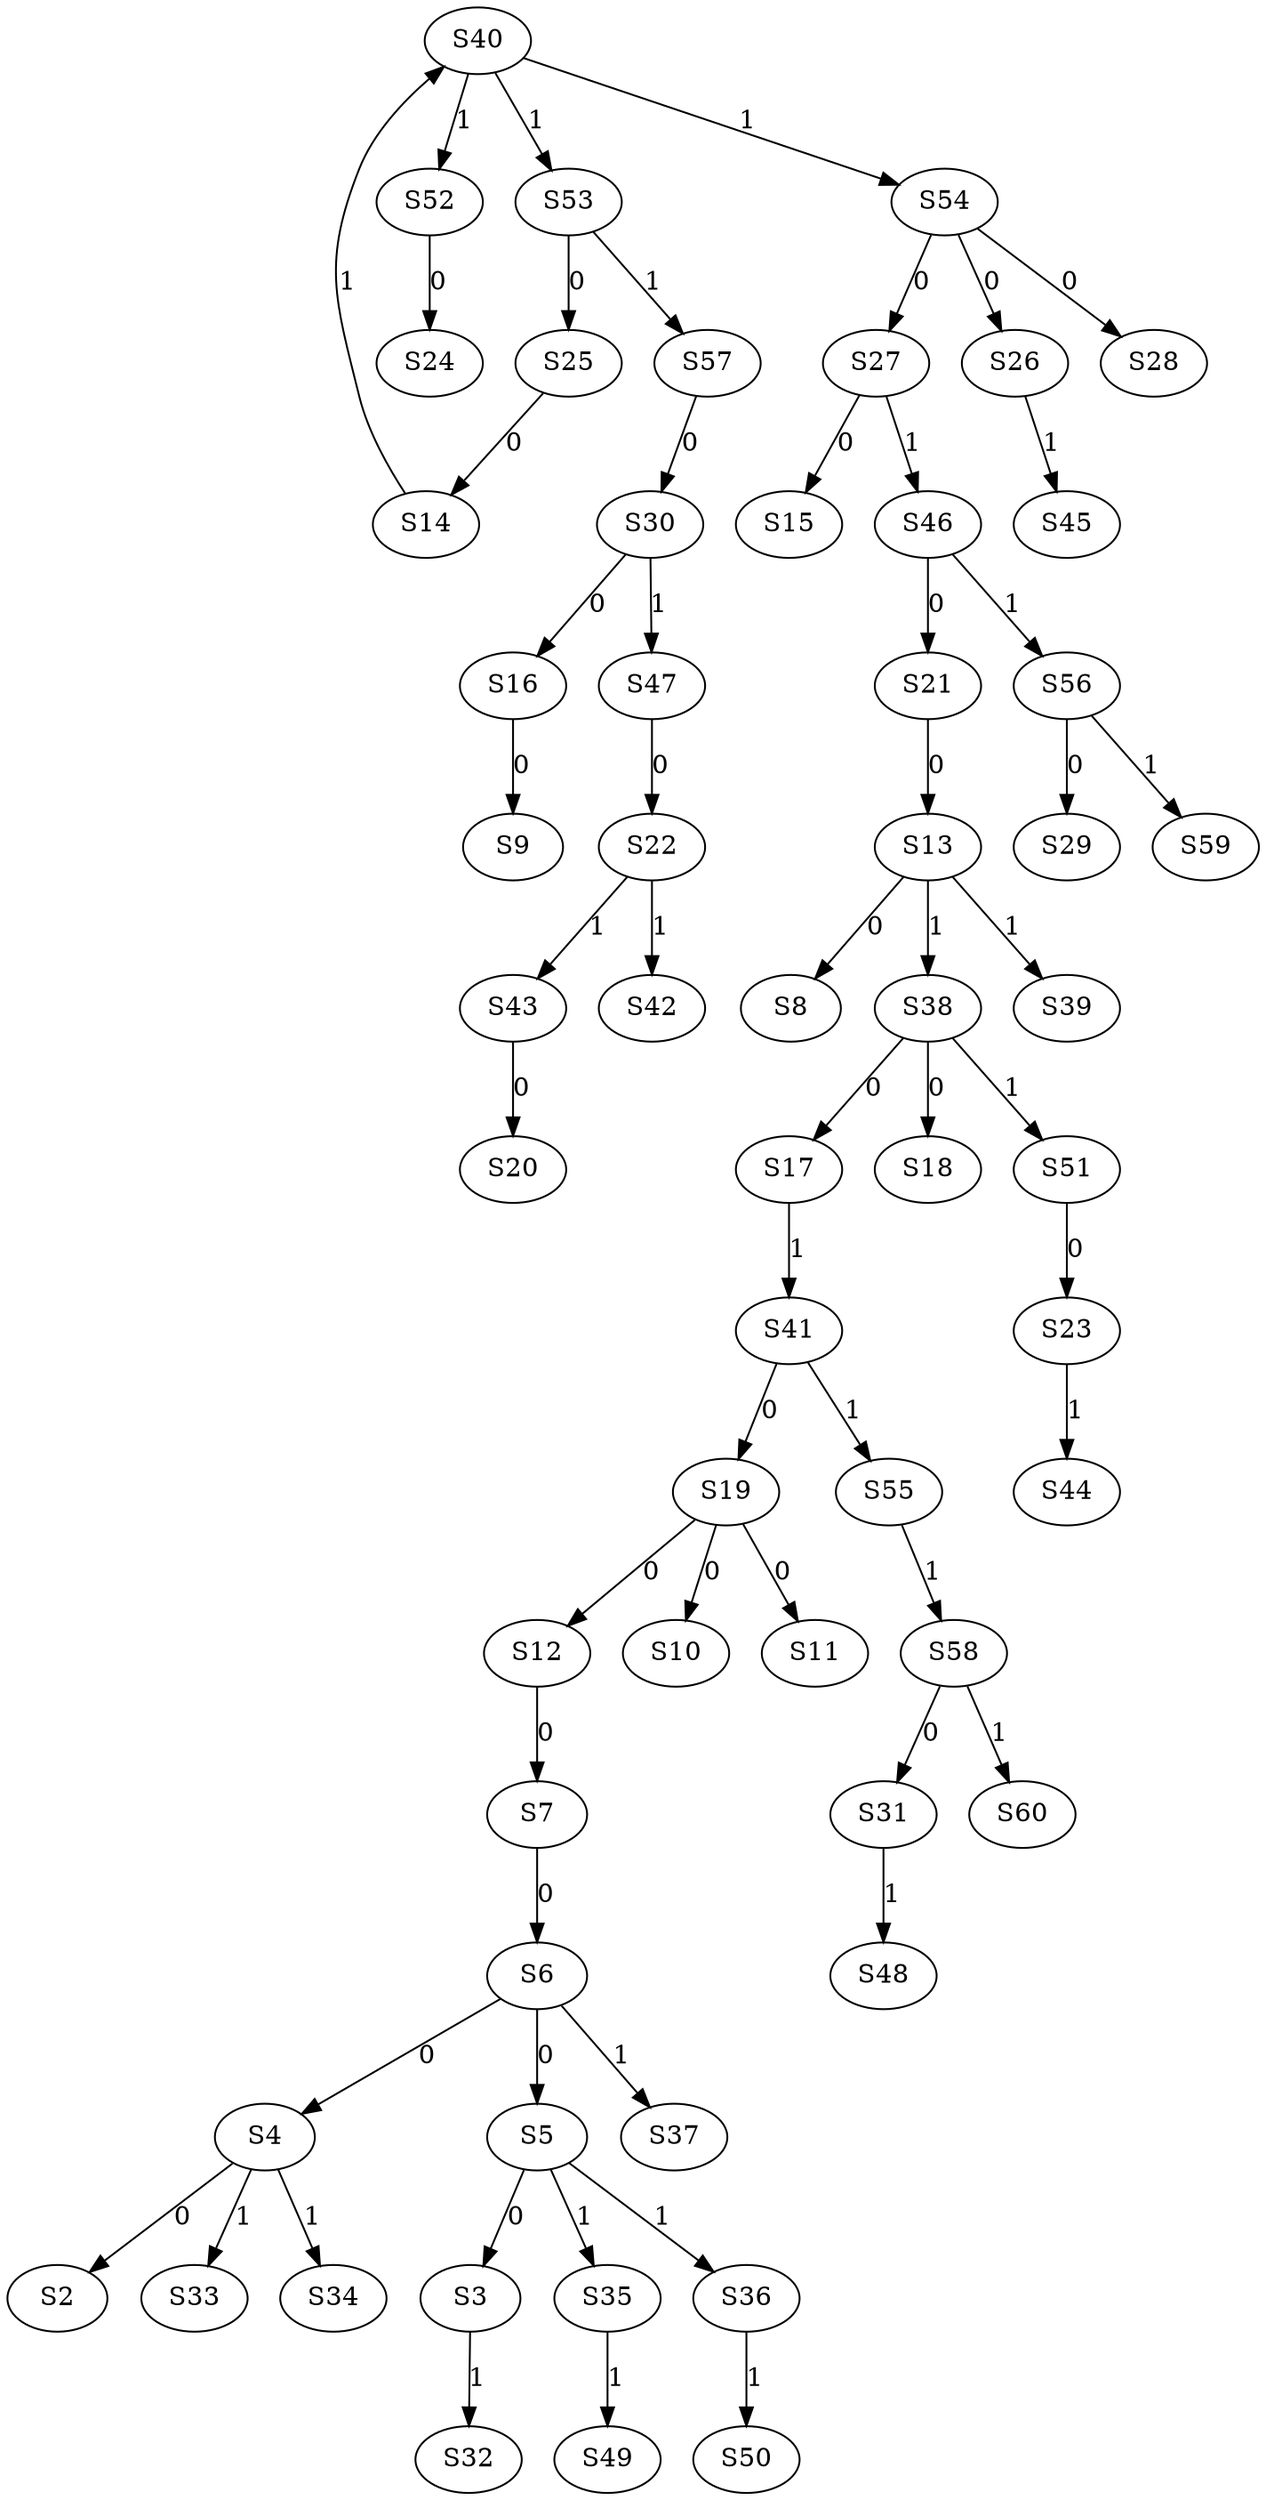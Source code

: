strict digraph {
	S4 -> S2 [ label = 0 ];
	S5 -> S3 [ label = 0 ];
	S6 -> S4 [ label = 0 ];
	S6 -> S5 [ label = 0 ];
	S7 -> S6 [ label = 0 ];
	S12 -> S7 [ label = 0 ];
	S13 -> S8 [ label = 0 ];
	S16 -> S9 [ label = 0 ];
	S19 -> S10 [ label = 0 ];
	S19 -> S11 [ label = 0 ];
	S19 -> S12 [ label = 0 ];
	S21 -> S13 [ label = 0 ];
	S25 -> S14 [ label = 0 ];
	S27 -> S15 [ label = 0 ];
	S30 -> S16 [ label = 0 ];
	S38 -> S17 [ label = 0 ];
	S38 -> S18 [ label = 0 ];
	S41 -> S19 [ label = 0 ];
	S43 -> S20 [ label = 0 ];
	S46 -> S21 [ label = 0 ];
	S47 -> S22 [ label = 0 ];
	S51 -> S23 [ label = 0 ];
	S52 -> S24 [ label = 0 ];
	S53 -> S25 [ label = 0 ];
	S54 -> S26 [ label = 0 ];
	S54 -> S27 [ label = 0 ];
	S54 -> S28 [ label = 0 ];
	S56 -> S29 [ label = 0 ];
	S57 -> S30 [ label = 0 ];
	S58 -> S31 [ label = 0 ];
	S3 -> S32 [ label = 1 ];
	S4 -> S33 [ label = 1 ];
	S4 -> S34 [ label = 1 ];
	S5 -> S35 [ label = 1 ];
	S5 -> S36 [ label = 1 ];
	S6 -> S37 [ label = 1 ];
	S13 -> S38 [ label = 1 ];
	S13 -> S39 [ label = 1 ];
	S14 -> S40 [ label = 1 ];
	S17 -> S41 [ label = 1 ];
	S22 -> S42 [ label = 1 ];
	S22 -> S43 [ label = 1 ];
	S23 -> S44 [ label = 1 ];
	S26 -> S45 [ label = 1 ];
	S27 -> S46 [ label = 1 ];
	S30 -> S47 [ label = 1 ];
	S31 -> S48 [ label = 1 ];
	S35 -> S49 [ label = 1 ];
	S36 -> S50 [ label = 1 ];
	S38 -> S51 [ label = 1 ];
	S40 -> S52 [ label = 1 ];
	S40 -> S53 [ label = 1 ];
	S40 -> S54 [ label = 1 ];
	S41 -> S55 [ label = 1 ];
	S46 -> S56 [ label = 1 ];
	S53 -> S57 [ label = 1 ];
	S55 -> S58 [ label = 1 ];
	S56 -> S59 [ label = 1 ];
	S58 -> S60 [ label = 1 ];
}